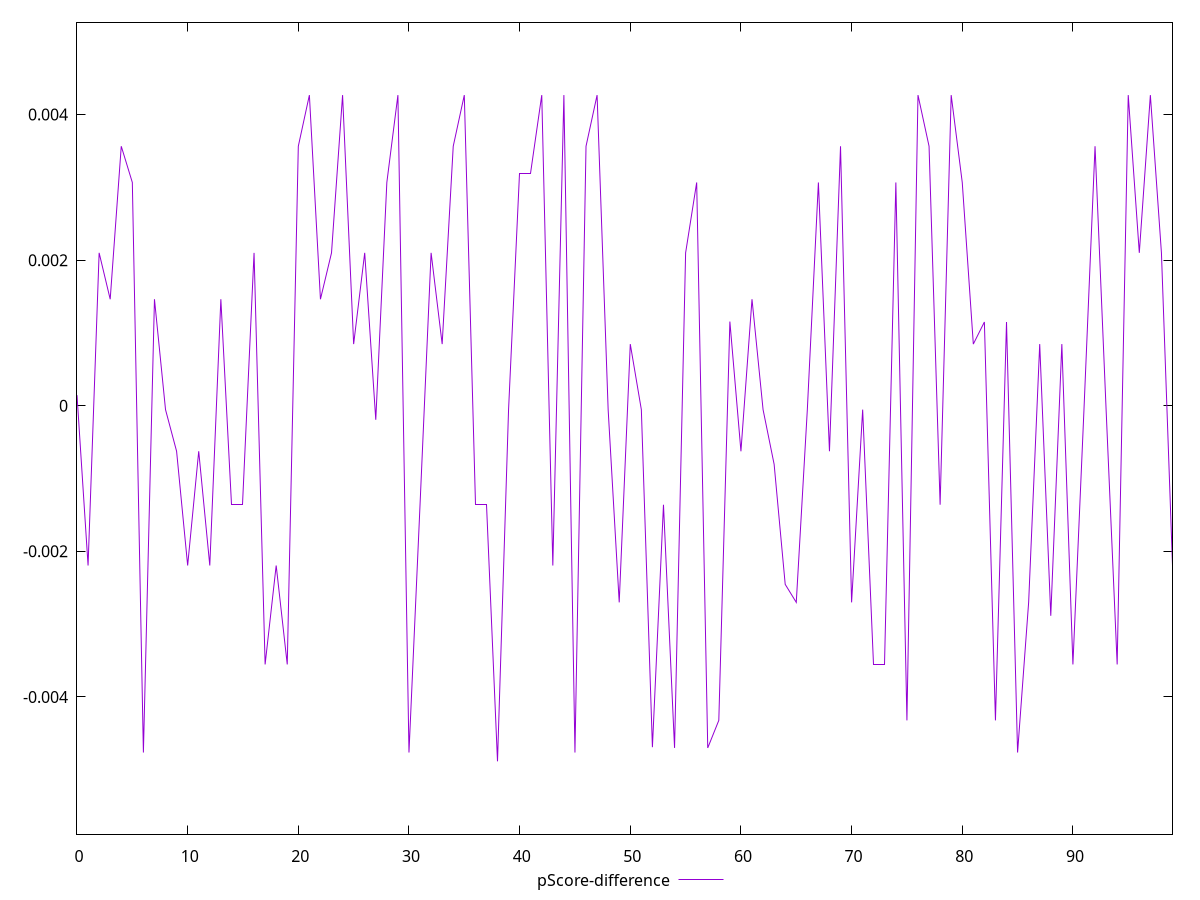 reset

$pScoreDifference <<EOF
0 0.00014554672919198097
1 -0.0021938922607059874
2 0.0021001998375601016
3 0.001463163842290005
4 0.0035644432717110153
5 0.0030669675907156746
6 -0.004762995021792837
7 0.001463163842290005
8 -0.00005342083899878558
9 -0.0006251390576321181
10 -0.0021938922607059874
11 -0.0006251390576321181
12 -0.0021938922607040445
13 0.001463163842290005
14 -0.0013596315560633343
15 -0.0013596315560633343
16 0.0021001998375601016
17 -0.0035529458895381394
18 -0.0021938922607059874
19 -0.0035529458895381394
20 0.0035644432717110153
21 0.004267011239608043
22 0.001463163842290005
23 0.0021001998375601016
24 0.004267011239608043
25 0.0008469934617796326
26 0.0021001998375601016
27 -0.00019264350706360567
28 0.0030669675907156746
29 0.004267011239608043
30 -0.004762995021792837
31 -0.0013596315560633343
32 0.0021001998375601016
33 0.0008469934617796326
34 0.0035644432717110153
35 0.004267011239608043
36 -0.0013596315560633343
37 -0.0013596315560633343
38 -0.004883752116671913
39 -0.00005342083899878558
40 0.0031873605519868176
41 0.0031873605519868176
42 0.004267011239608043
43 -0.0021938922607059874
44 0.004267011239608043
45 -0.004762995021792837
46 0.0035644432717110153
47 0.004267011239608043
48 -0.00005342083899878558
49 -0.0027005102157403593
50 0.0008469934617796326
51 -0.00005342083899878558
52 -0.004689471733857031
53 -0.0013596315560633343
54 -0.004699671560898677
55 0.0021001998375601016
56 0.0030669675907156746
57 -0.004699671560896679
58 -0.004321256603718904
59 0.0011564989162072825
60 -0.0006251390576321181
61 0.001463163842290005
62 -0.00005342083899878558
63 -0.0008045950432371551
64 -0.002452887226820466
65 -0.0027005102157403593
66 -0.00005342083899878558
67 0.0030669675907156746
68 -0.0006251390576321181
69 0.0035644432717110153
70 -0.0027005102157403593
71 -0.00005342083899878558
72 -0.0035529458895381394
73 -0.0035529458895381394
74 0.0030669675907156746
75 -0.004321256603718904
76 0.004267011239608043
77 0.0035644432717110153
78 -0.0013596315560615024
79 0.004267011239608043
80 0.0030669675907156746
81 0.0008469934617796326
82 0.0011505099701654697
83 -0.004321256603718904
84 0.0011505099701654697
85 -0.004762995021792837
86 -0.0027005102157403593
87 0.0008469934617796326
88 -0.002884998504946057
89 0.0008469934617796326
90 -0.0035529458895381394
91 -0.00005342083899878558
92 0.0035644432717110153
93 -0.00005342083899878558
94 -0.0035529458895381394
95 0.004267011239608043
96 0.0021001998375601016
97 0.004267011239608043
98 0.0021001998375601016
99 -0.0021938922607059874
EOF

set key outside below
set xrange [0:99]
set yrange [-0.005883752116671913:0.005267011239608043]
set trange [-0.005883752116671913:0.005267011239608043]
set terminal svg size 640, 500 enhanced background rgb 'white'
set output "reports/report_00033_2021-03-01T14-23-16.841Z/max-potential-fid/samples/astro/pScore-difference/values.svg"

plot $pScoreDifference title "pScore-difference" with line

reset
